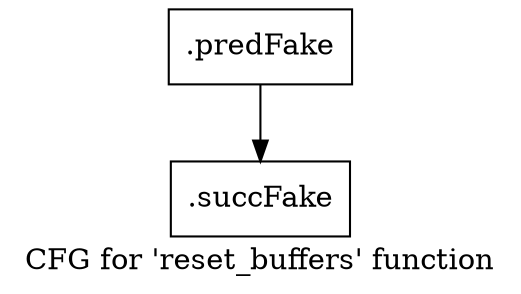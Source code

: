 digraph "CFG for 'reset_buffers' function" {
	label="CFG for 'reset_buffers' function";

	Node0x58b0830 [shape=record,filename="",linenumber="",label="{.predFake}"];
	Node0x58b0830 -> Node0x5092af0[ callList="_Z12flush_bufferI7ap_uintILi32EELi64EEvRN3hls6streamIT_XT0_EEE:34; _Z12flush_bufferI7ap_uintILi64EELi2EEvRN3hls6streamIT_XT0_EEE:35; _Z12flush_bufferIbLi2EEvRN3hls6streamIT_XT0_EEE:36; _Z12flush_bufferI7ap_uintILi160EELi2EEvRN3hls6streamIT_XT0_EEE:37; _Z12flush_bufferIbLi2EEvRN3hls6streamIT_XT0_EEE:38" memoryops="" filename="../../../dedup.cpp" execusionnum="0"];
	Node0x5092af0 [shape=record,filename="../../../dedup.cpp",linenumber="39",label="{.succFake}"];
}
